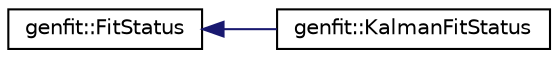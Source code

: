 digraph "Graphical Class Hierarchy"
{
 // LATEX_PDF_SIZE
  edge [fontname="Helvetica",fontsize="10",labelfontname="Helvetica",labelfontsize="10"];
  node [fontname="Helvetica",fontsize="10",shape=record];
  rankdir="LR";
  Node0 [label="genfit::FitStatus",height=0.2,width=0.4,color="black", fillcolor="white", style="filled",URL="$classgenfit_1_1FitStatus.html",tooltip="Class where important numbers and properties of a fit can be stored."];
  Node0 -> Node1 [dir="back",color="midnightblue",fontsize="10",style="solid",fontname="Helvetica"];
  Node1 [label="genfit::KalmanFitStatus",height=0.2,width=0.4,color="black", fillcolor="white", style="filled",URL="$classgenfit_1_1KalmanFitStatus.html",tooltip="FitStatus for use with AbsKalmanFitter implementations."];
}
